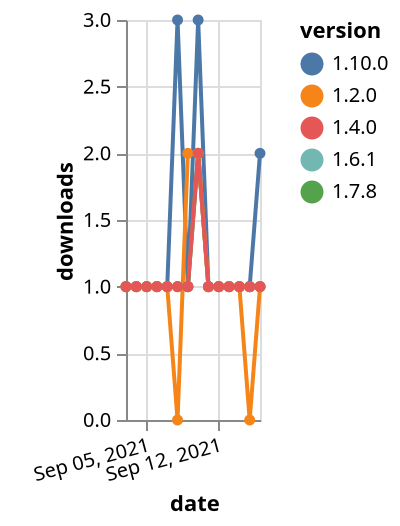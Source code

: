 {"$schema": "https://vega.github.io/schema/vega-lite/v5.json", "description": "A simple bar chart with embedded data.", "data": {"values": [{"date": "2021-09-03", "total": 197, "delta": 1, "version": "1.6.1"}, {"date": "2021-09-04", "total": 198, "delta": 1, "version": "1.6.1"}, {"date": "2021-09-05", "total": 199, "delta": 1, "version": "1.6.1"}, {"date": "2021-09-06", "total": 200, "delta": 1, "version": "1.6.1"}, {"date": "2021-09-07", "total": 201, "delta": 1, "version": "1.6.1"}, {"date": "2021-09-08", "total": 202, "delta": 1, "version": "1.6.1"}, {"date": "2021-09-09", "total": 203, "delta": 1, "version": "1.6.1"}, {"date": "2021-09-10", "total": 205, "delta": 2, "version": "1.6.1"}, {"date": "2021-09-11", "total": 206, "delta": 1, "version": "1.6.1"}, {"date": "2021-09-12", "total": 207, "delta": 1, "version": "1.6.1"}, {"date": "2021-09-13", "total": 208, "delta": 1, "version": "1.6.1"}, {"date": "2021-09-14", "total": 209, "delta": 1, "version": "1.6.1"}, {"date": "2021-09-15", "total": 210, "delta": 1, "version": "1.6.1"}, {"date": "2021-09-16", "total": 211, "delta": 1, "version": "1.6.1"}, {"date": "2021-09-03", "total": 202, "delta": 1, "version": "1.10.0"}, {"date": "2021-09-04", "total": 203, "delta": 1, "version": "1.10.0"}, {"date": "2021-09-05", "total": 204, "delta": 1, "version": "1.10.0"}, {"date": "2021-09-06", "total": 205, "delta": 1, "version": "1.10.0"}, {"date": "2021-09-07", "total": 206, "delta": 1, "version": "1.10.0"}, {"date": "2021-09-08", "total": 209, "delta": 3, "version": "1.10.0"}, {"date": "2021-09-09", "total": 210, "delta": 1, "version": "1.10.0"}, {"date": "2021-09-10", "total": 213, "delta": 3, "version": "1.10.0"}, {"date": "2021-09-11", "total": 214, "delta": 1, "version": "1.10.0"}, {"date": "2021-09-12", "total": 215, "delta": 1, "version": "1.10.0"}, {"date": "2021-09-13", "total": 216, "delta": 1, "version": "1.10.0"}, {"date": "2021-09-14", "total": 217, "delta": 1, "version": "1.10.0"}, {"date": "2021-09-15", "total": 218, "delta": 1, "version": "1.10.0"}, {"date": "2021-09-16", "total": 220, "delta": 2, "version": "1.10.0"}, {"date": "2021-09-03", "total": 176, "delta": 1, "version": "1.7.8"}, {"date": "2021-09-04", "total": 177, "delta": 1, "version": "1.7.8"}, {"date": "2021-09-05", "total": 178, "delta": 1, "version": "1.7.8"}, {"date": "2021-09-06", "total": 179, "delta": 1, "version": "1.7.8"}, {"date": "2021-09-07", "total": 180, "delta": 1, "version": "1.7.8"}, {"date": "2021-09-08", "total": 181, "delta": 1, "version": "1.7.8"}, {"date": "2021-09-09", "total": 182, "delta": 1, "version": "1.7.8"}, {"date": "2021-09-10", "total": 184, "delta": 2, "version": "1.7.8"}, {"date": "2021-09-11", "total": 185, "delta": 1, "version": "1.7.8"}, {"date": "2021-09-12", "total": 186, "delta": 1, "version": "1.7.8"}, {"date": "2021-09-13", "total": 187, "delta": 1, "version": "1.7.8"}, {"date": "2021-09-14", "total": 188, "delta": 1, "version": "1.7.8"}, {"date": "2021-09-15", "total": 189, "delta": 1, "version": "1.7.8"}, {"date": "2021-09-16", "total": 190, "delta": 1, "version": "1.7.8"}, {"date": "2021-09-03", "total": 250, "delta": 1, "version": "1.2.0"}, {"date": "2021-09-04", "total": 251, "delta": 1, "version": "1.2.0"}, {"date": "2021-09-05", "total": 252, "delta": 1, "version": "1.2.0"}, {"date": "2021-09-06", "total": 253, "delta": 1, "version": "1.2.0"}, {"date": "2021-09-07", "total": 254, "delta": 1, "version": "1.2.0"}, {"date": "2021-09-08", "total": 254, "delta": 0, "version": "1.2.0"}, {"date": "2021-09-09", "total": 256, "delta": 2, "version": "1.2.0"}, {"date": "2021-09-10", "total": 258, "delta": 2, "version": "1.2.0"}, {"date": "2021-09-11", "total": 259, "delta": 1, "version": "1.2.0"}, {"date": "2021-09-12", "total": 260, "delta": 1, "version": "1.2.0"}, {"date": "2021-09-13", "total": 261, "delta": 1, "version": "1.2.0"}, {"date": "2021-09-14", "total": 262, "delta": 1, "version": "1.2.0"}, {"date": "2021-09-15", "total": 262, "delta": 0, "version": "1.2.0"}, {"date": "2021-09-16", "total": 263, "delta": 1, "version": "1.2.0"}, {"date": "2021-09-03", "total": 205, "delta": 1, "version": "1.4.0"}, {"date": "2021-09-04", "total": 206, "delta": 1, "version": "1.4.0"}, {"date": "2021-09-05", "total": 207, "delta": 1, "version": "1.4.0"}, {"date": "2021-09-06", "total": 208, "delta": 1, "version": "1.4.0"}, {"date": "2021-09-07", "total": 209, "delta": 1, "version": "1.4.0"}, {"date": "2021-09-08", "total": 210, "delta": 1, "version": "1.4.0"}, {"date": "2021-09-09", "total": 211, "delta": 1, "version": "1.4.0"}, {"date": "2021-09-10", "total": 213, "delta": 2, "version": "1.4.0"}, {"date": "2021-09-11", "total": 214, "delta": 1, "version": "1.4.0"}, {"date": "2021-09-12", "total": 215, "delta": 1, "version": "1.4.0"}, {"date": "2021-09-13", "total": 216, "delta": 1, "version": "1.4.0"}, {"date": "2021-09-14", "total": 217, "delta": 1, "version": "1.4.0"}, {"date": "2021-09-15", "total": 218, "delta": 1, "version": "1.4.0"}, {"date": "2021-09-16", "total": 219, "delta": 1, "version": "1.4.0"}]}, "width": "container", "mark": {"type": "line", "point": {"filled": true}}, "encoding": {"x": {"field": "date", "type": "temporal", "timeUnit": "yearmonthdate", "title": "date", "axis": {"labelAngle": -15}}, "y": {"field": "delta", "type": "quantitative", "title": "downloads"}, "color": {"field": "version", "type": "nominal"}, "tooltip": {"field": "delta"}}}